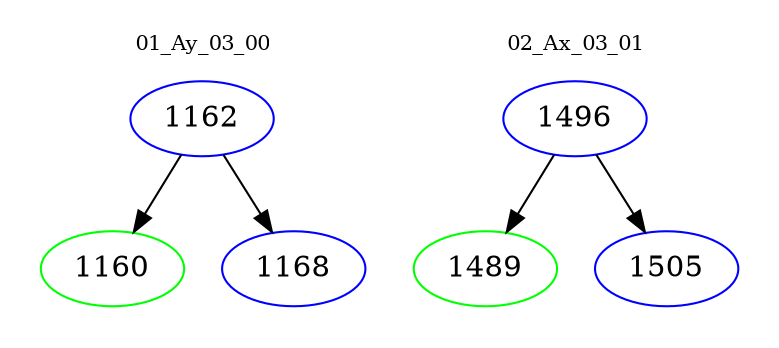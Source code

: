 digraph{
subgraph cluster_0 {
color = white
label = "01_Ay_03_00";
fontsize=10;
T0_1162 [label="1162", color="blue"]
T0_1162 -> T0_1160 [color="black"]
T0_1160 [label="1160", color="green"]
T0_1162 -> T0_1168 [color="black"]
T0_1168 [label="1168", color="blue"]
}
subgraph cluster_1 {
color = white
label = "02_Ax_03_01";
fontsize=10;
T1_1496 [label="1496", color="blue"]
T1_1496 -> T1_1489 [color="black"]
T1_1489 [label="1489", color="green"]
T1_1496 -> T1_1505 [color="black"]
T1_1505 [label="1505", color="blue"]
}
}
